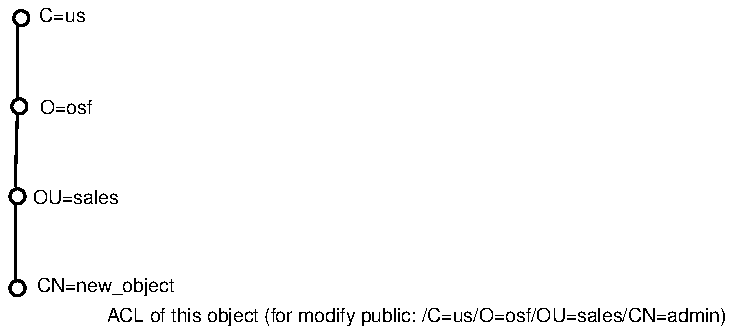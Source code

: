 ...\" @OSF_COPYRIGHT@
...\" COPYRIGHT NOTICE
...\" Copyright (c) 1990, 1991, 1992, 1993 Open Software Foundation, Inc.
...\" ALL RIGHTS RESERVED (DCE).  See the file named COPYRIGHT.DCE in the
...\" src directory for the full copyright text.
...\" 
...\" HISTORY
...\" $Log: fig12.delacl.pic,v $
...\" Revision 1.1.2.1  1994/08/04  21:01:43  hal
...\" 	Create DCE GDS Admin Gd & Ref from GDS parts of Adm Gd & Cmd Ref; fix log
...\" 	[1994/08/04  20:36:51  hal]
...\"
...\" Revision 1.1.2.5  1993/01/28  19:08:27  dbelch
...\" 	Embedding copyright notice
...\" 	[1993/01/28  18:35:44  dbelch]
...\" 
...\" Revision 1.1.2.4  1993/01/10  22:22:09  rnollman
...\" 	fixes after Dublin edit
...\" 	[1993/01/10  22:21:54  rnollman]
...\" 
...\" Revision 1.1.2.3  1992/11/19  00:06:45  rnollman
...\" 	fixed illustration: CN=new_object
...\" 	[1992/11/19  00:06:13  rnollman]
...\" 
...\" Revision 1.1.2.2  1992/10/27  18:51:24  rnollman
...\" 	work in progress
...\" 	[1992/10/27  18:50:52  rnollman]
...\" 
...\" $EndLog$
.PS
scale = 106.667
"\fH\s7CN=new_object\s0\fP"  at 51, 20
.ps 20
line   from 3, 64 \
	to 3, 24 
line   from 4, 111 \
	to 3, 74 
line   from 4, 158 \
	to 4, 120 
circle radius 4 at 6, 163
circle radius 4 at 4, 19
.ps 10
"\fH\s7C=us\s0\fP"  at 28, 164
.ps 20
circle radius 4 at 5, 116
.ps 10
"\fH\s7O=osf\s0\fP"  at 30, 115
.ps 20
circle radius 4 at 4, 68
.ps 10
"\fH\s7OU=sales\s0\fP"  at 35, 67
"\fH\s7ACL of this object (for modify public: /C=us/O=osf/OU=sales/CN=admin)\s0\fP"  at 217, 4
.PE

